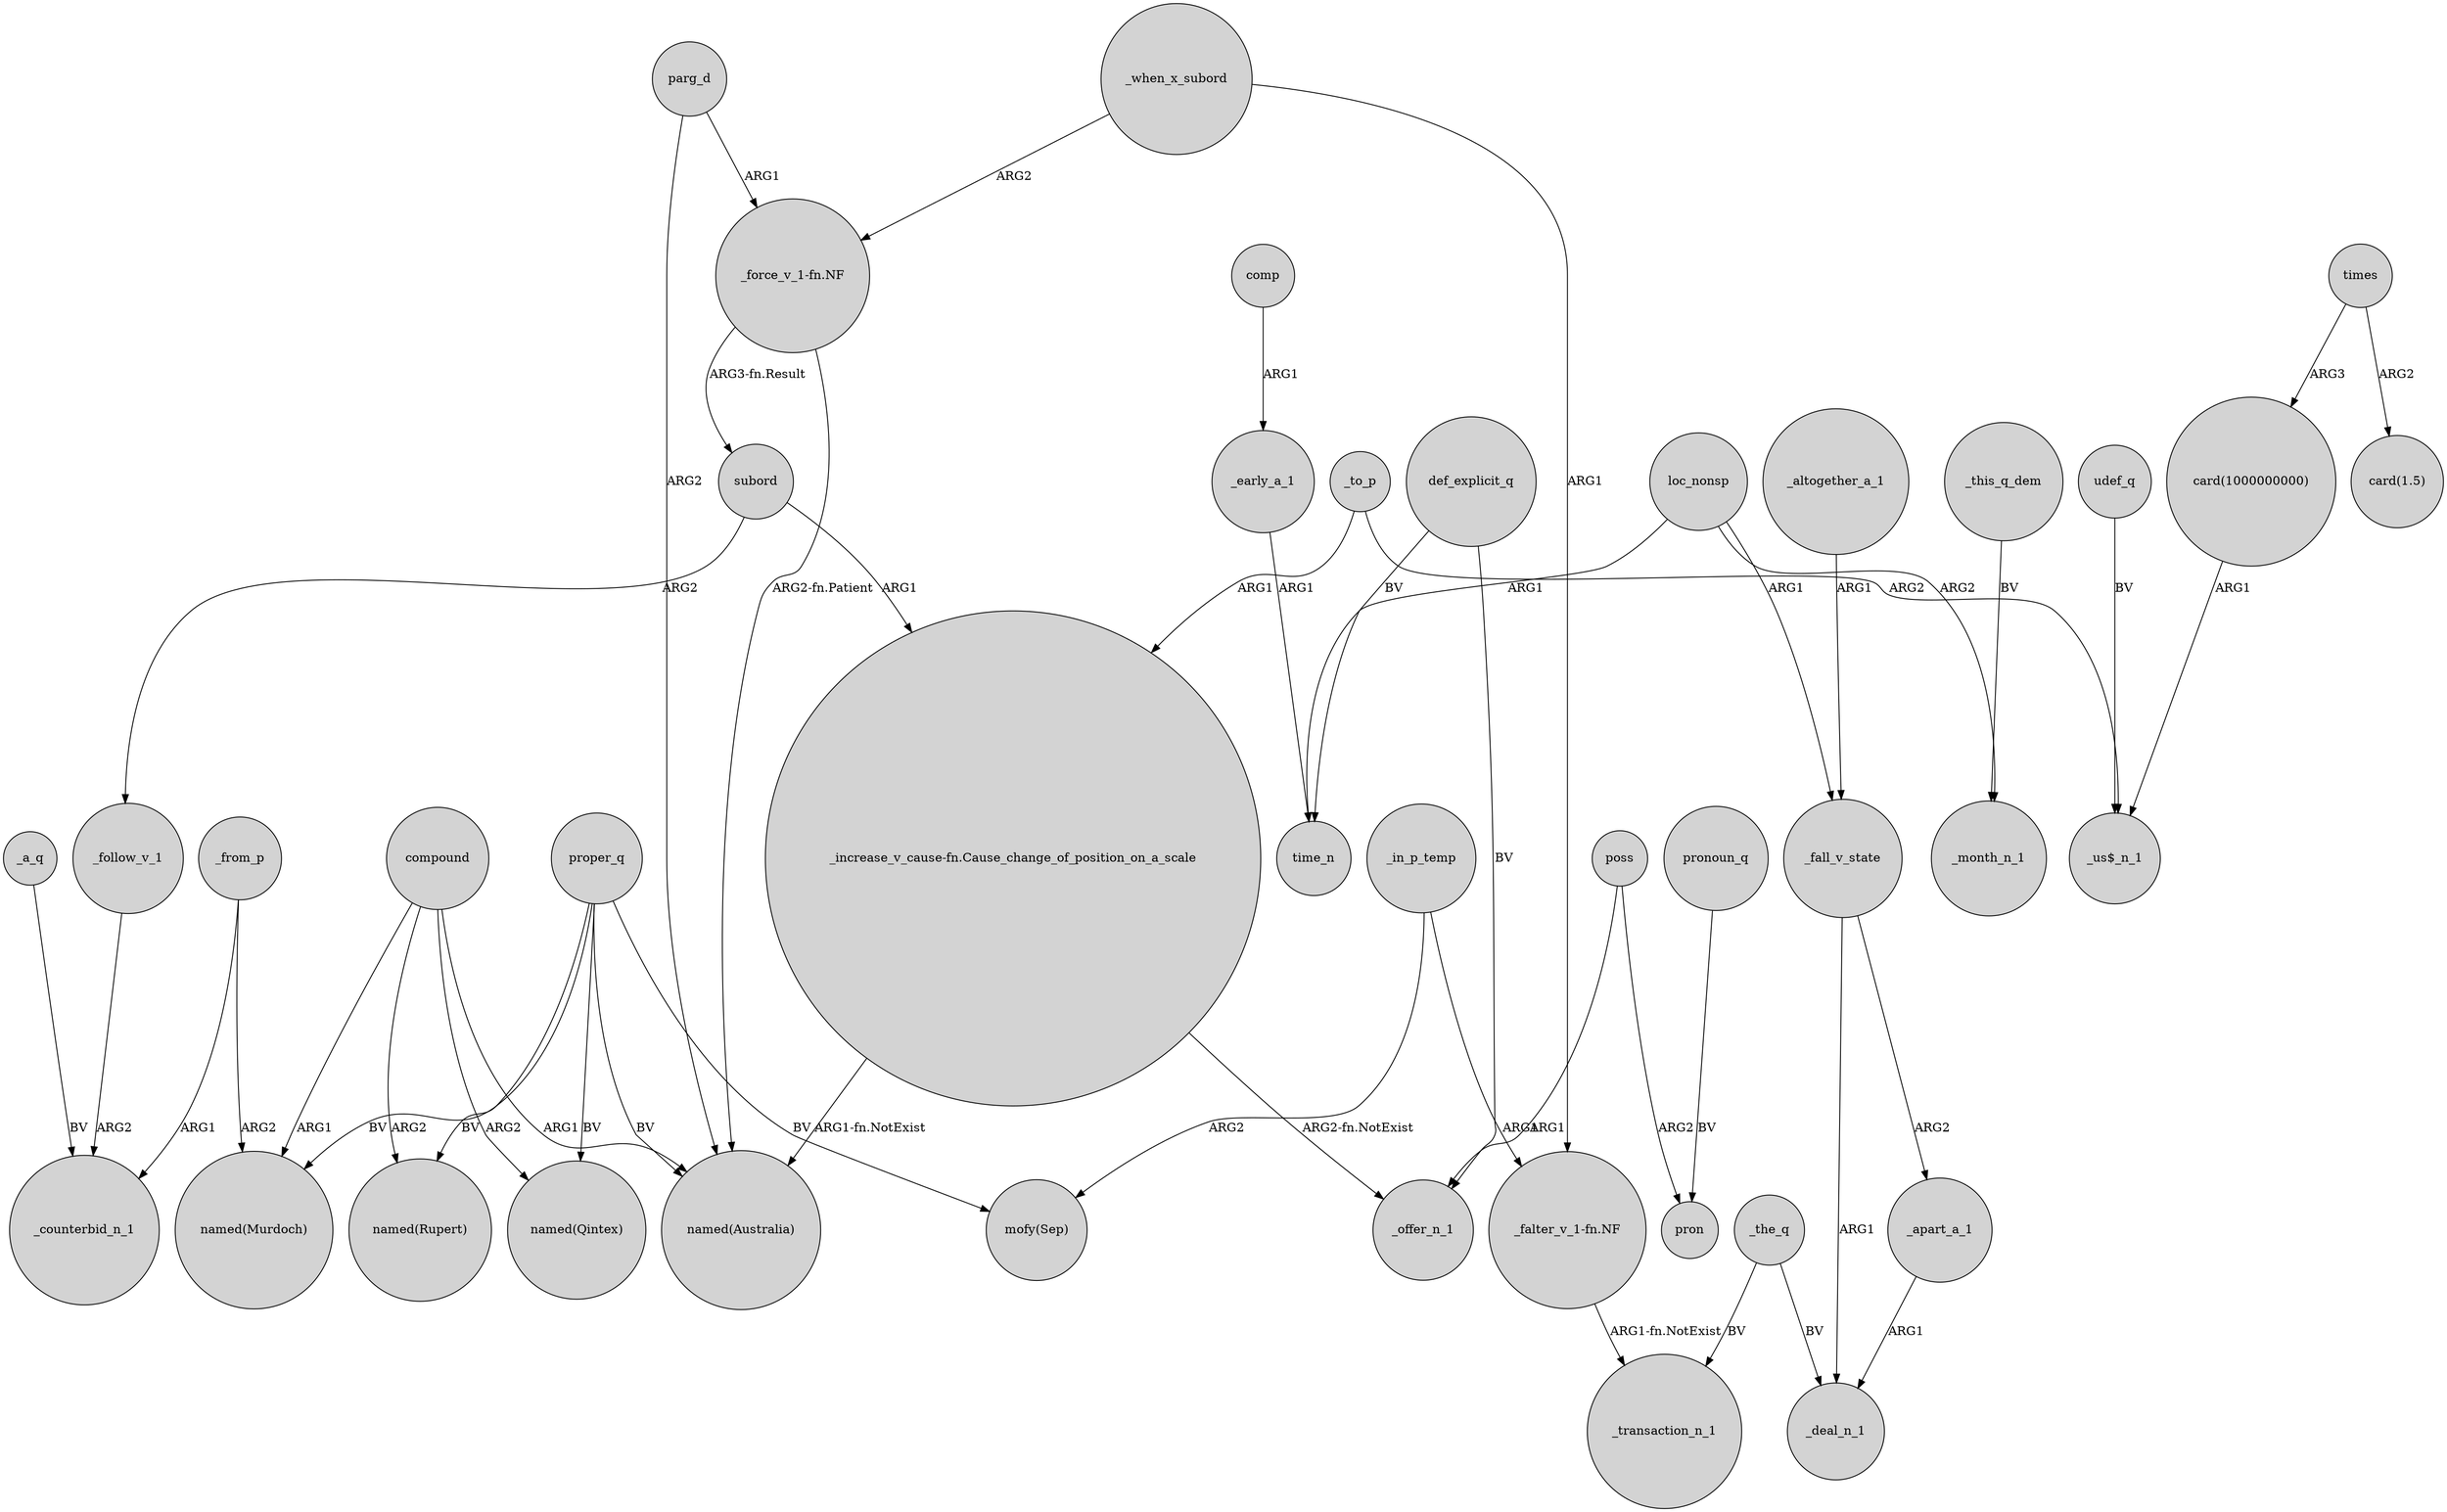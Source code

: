 digraph {
	node [shape=circle style=filled]
	_follow_v_1 -> _counterbid_n_1 [label=ARG2]
	loc_nonsp -> _fall_v_state [label=ARG1]
	_fall_v_state -> _deal_n_1 [label=ARG1]
	_fall_v_state -> _apart_a_1 [label=ARG2]
	poss -> pron [label=ARG2]
	_to_p -> "_us$_n_1" [label=ARG2]
	def_explicit_q -> time_n [label=BV]
	poss -> _offer_n_1 [label=ARG1]
	proper_q -> "named(Qintex)" [label=BV]
	times -> "card(1.5)" [label=ARG2]
	udef_q -> "_us$_n_1" [label=BV]
	proper_q -> "named(Murdoch)" [label=BV]
	proper_q -> "named(Rupert)" [label=BV]
	_the_q -> _deal_n_1 [label=BV]
	_this_q_dem -> _month_n_1 [label=BV]
	subord -> _follow_v_1 [label=ARG2]
	_in_p_temp -> "_falter_v_1-fn.NF" [label=ARG1]
	compound -> "named(Qintex)" [label=ARG2]
	_to_p -> "_increase_v_cause-fn.Cause_change_of_position_on_a_scale" [label=ARG1]
	proper_q -> "mofy(Sep)" [label=BV]
	_when_x_subord -> "_falter_v_1-fn.NF" [label=ARG1]
	loc_nonsp -> time_n [label=ARG1]
	_apart_a_1 -> _deal_n_1 [label=ARG1]
	"_force_v_1-fn.NF" -> subord [label="ARG3-fn.Result"]
	comp -> _early_a_1 [label=ARG1]
	times -> "card(1000000000)" [label=ARG3]
	pronoun_q -> pron [label=BV]
	compound -> "named(Murdoch)" [label=ARG1]
	_altogether_a_1 -> _fall_v_state [label=ARG1]
	_a_q -> _counterbid_n_1 [label=BV]
	_from_p -> _counterbid_n_1 [label=ARG1]
	"_force_v_1-fn.NF" -> "named(Australia)" [label="ARG2-fn.Patient"]
	_from_p -> "named(Murdoch)" [label=ARG2]
	compound -> "named(Rupert)" [label=ARG2]
	_when_x_subord -> "_force_v_1-fn.NF" [label=ARG2]
	parg_d -> "_force_v_1-fn.NF" [label=ARG1]
	"_increase_v_cause-fn.Cause_change_of_position_on_a_scale" -> _offer_n_1 [label="ARG2-fn.NotExist"]
	_early_a_1 -> time_n [label=ARG1]
	def_explicit_q -> _offer_n_1 [label=BV]
	compound -> "named(Australia)" [label=ARG1]
	loc_nonsp -> _month_n_1 [label=ARG2]
	_the_q -> _transaction_n_1 [label=BV]
	"card(1000000000)" -> "_us$_n_1" [label=ARG1]
	_in_p_temp -> "mofy(Sep)" [label=ARG2]
	parg_d -> "named(Australia)" [label=ARG2]
	subord -> "_increase_v_cause-fn.Cause_change_of_position_on_a_scale" [label=ARG1]
	"_falter_v_1-fn.NF" -> _transaction_n_1 [label="ARG1-fn.NotExist"]
	proper_q -> "named(Australia)" [label=BV]
	"_increase_v_cause-fn.Cause_change_of_position_on_a_scale" -> "named(Australia)" [label="ARG1-fn.NotExist"]
}
